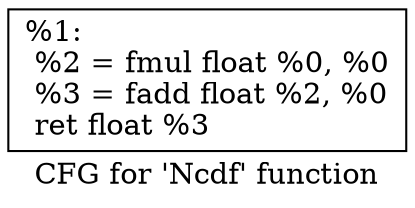 digraph "CFG for 'Ncdf' function" {
	label="CFG for 'Ncdf' function";

	Node0x3b919f0 [shape=record,label="{%1:\l  %2 = fmul float %0, %0\l  %3 = fadd float %2, %0\l  ret float %3\l}"];
}
